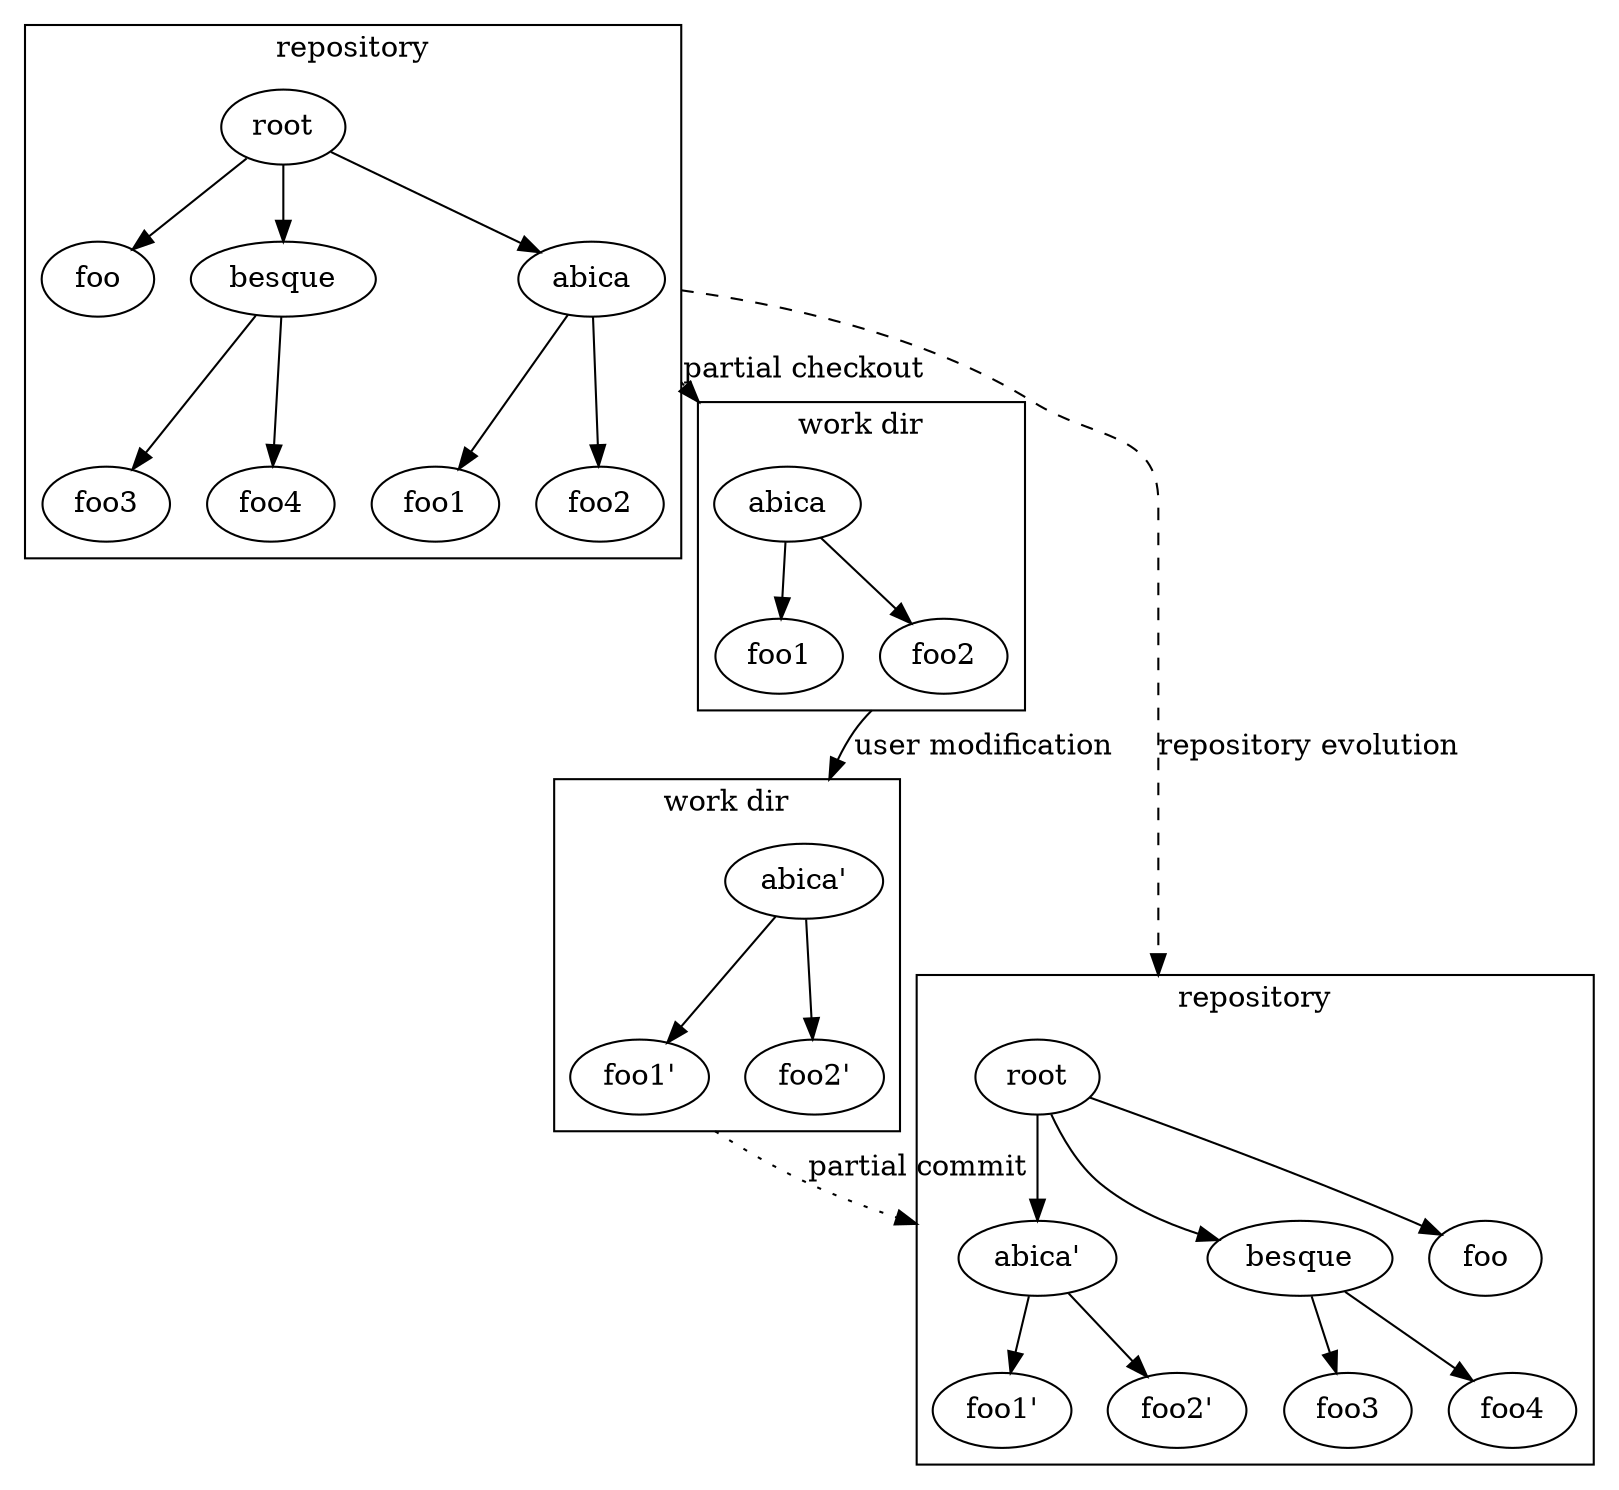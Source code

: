 digraph repoworkdir {

    compound=true;

    subgraph cluster_repo_orig {
        root_orig -> foo_orig;
        root_orig -> abica_orig;
        root_orig -> besque_orig;
        abica_orig -> foo1_orig;
        abica_orig -> foo2_orig;
        besque_orig -> foo3_orig;
        besque_orig -> foo4_orig;

        root_orig [label = "root"];
        abica_orig [label = "abica"];
        besque_orig [label = "besque"];
        foo_orig [label = "foo"];
        foo1_orig [label = "foo1"];
        foo2_orig [label = "foo2"];
        foo3_orig [label = "foo3"];
        foo4_orig [label = "foo4"];
        label = "repository";
        color = black;
    }

    subgraph cluster_repo_final {
        root_final -> foo_final;
        root_final -> abica_final;
        root_final -> besque_final;
        abica_final -> foo1_final;
        abica_final -> foo2_final;
        besque_final -> foo3_final;
        besque_final -> foo4_final;

        root_final [label = "root"];
        abica_final [label = "abica'"];
        besque_final [label = "besque"];
        foo_final [label = "foo"];
        foo1_final [label = "foo1'"];
        foo2_final [label = "foo2'"];
        foo3_final [label = "foo3"];
        foo4_final [label = "foo4"];
        label = "repository";
        color = black;
    }

    subgraph cluster_workdir_orig {
        color = black;
        abica_o-> foo1_o;
        abica_o -> foo2_o;

        abica_o [label = "abica"];
        foo1_o [label = "foo1"];
        foo2_o [label = "foo2"];
        label = "work dir"
    }

    subgraph cluster_workdir_final {
        color = black;
        abica_f-> foo1_f;
        abica_f -> foo2_f;

        abica_f [label = "abica'"];
        foo1_f [label = "foo1'"];
        foo2_f [label = "foo2'"];
        label = "work dir"
    }

    abica_orig -> abica_o [ltail = cluster_repo_orig, lhead = cluster_workdir_orig, style = dotted, label = "partial checkout"];
    foo2_o -> abica_f [ltail = cluster_workdir_orig, lhead = cluster_workdir_final, style = solid, label = "user modification"];
    foo1_f -> abica_final [ltail = cluster_workdir_final, lhead = cluster_repo_final, style = dotted, label = "partial commit"];
    abica_orig -> abica_final [ltail = cluster_repo_orig, lhead = cluster_repo_final, style = dashed, label = "repository evolution"];

}

